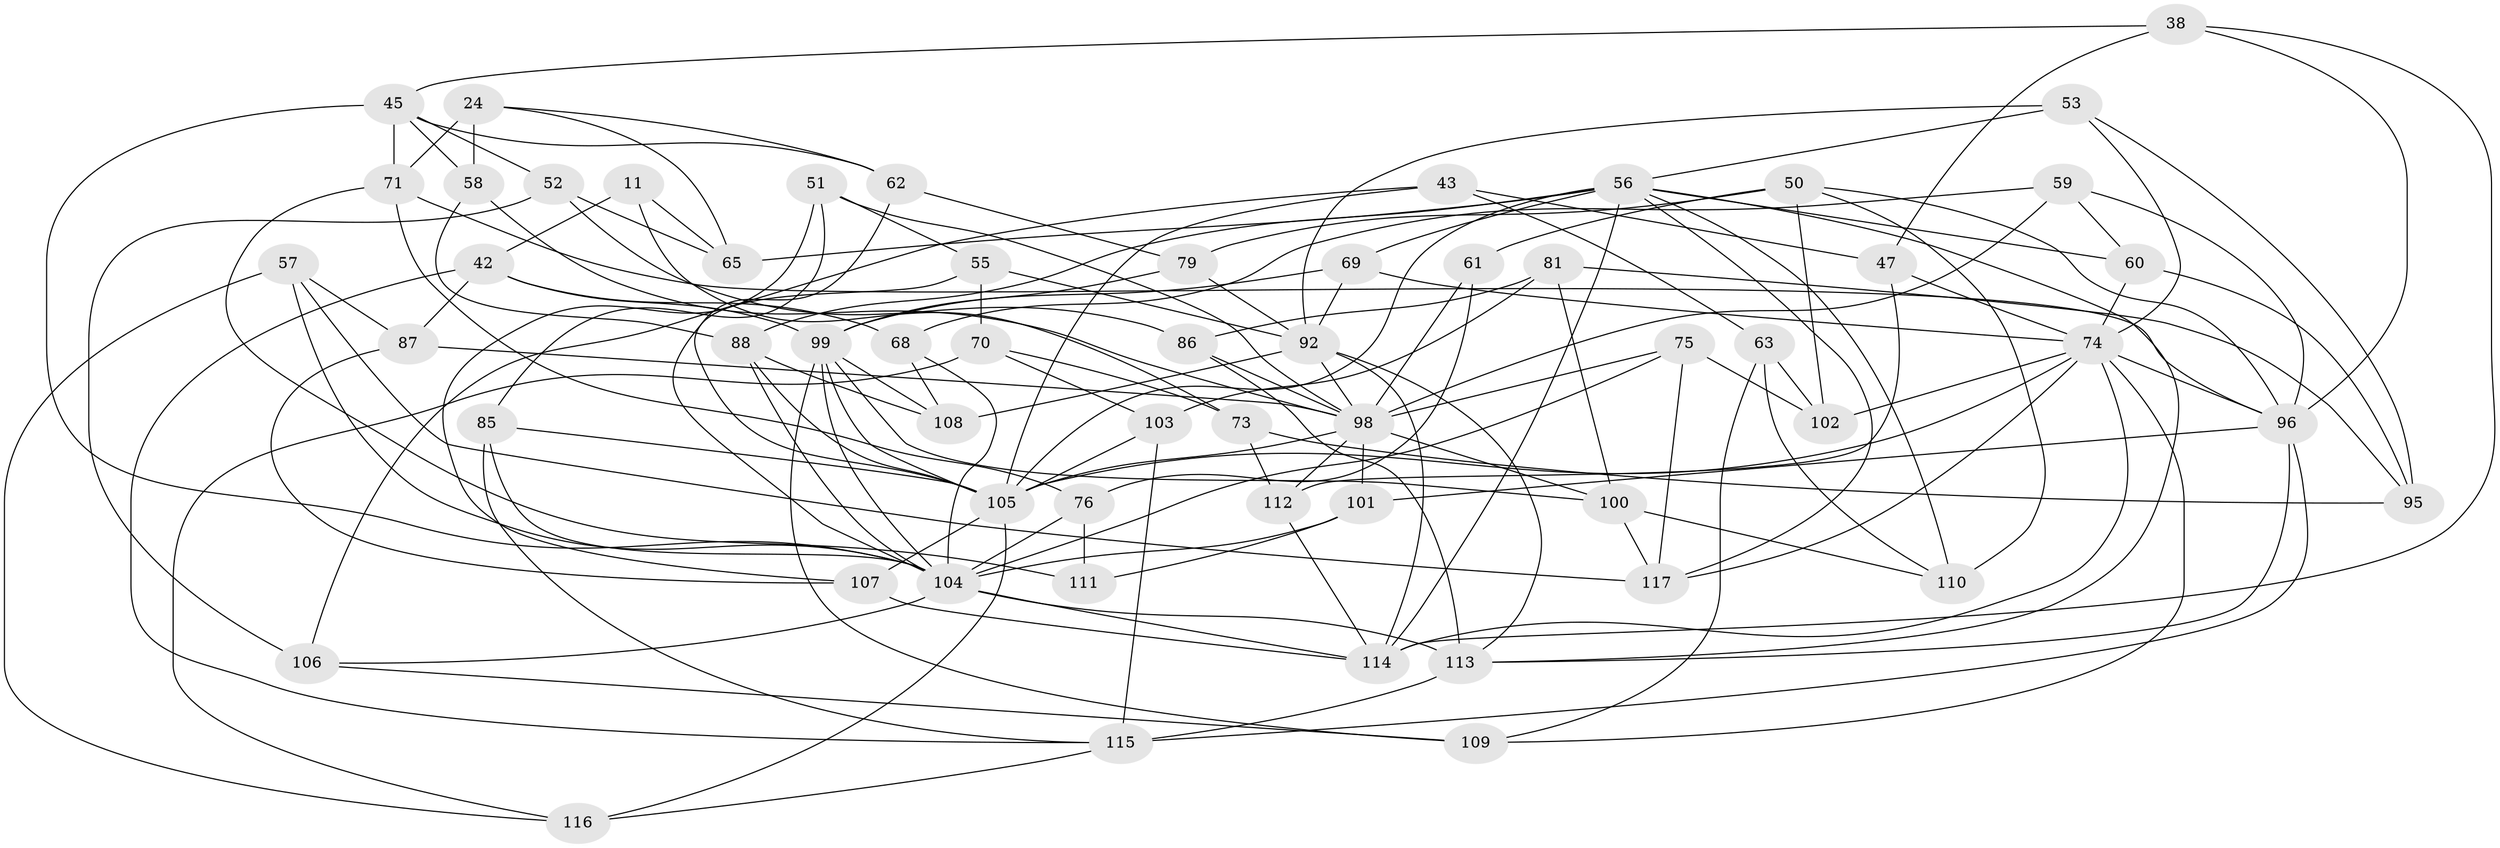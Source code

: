 // original degree distribution, {4: 1.0}
// Generated by graph-tools (version 1.1) at 2025/03/03/04/25 22:03:09]
// undirected, 58 vertices, 146 edges
graph export_dot {
graph [start="1"]
  node [color=gray90,style=filled];
  11;
  24 [super="+8"];
  38;
  42 [super="+10"];
  43;
  45 [super="+26+39"];
  47;
  50 [super="+21"];
  51;
  52;
  53;
  55;
  56 [super="+31+49+41+46"];
  57;
  58 [super="+54"];
  59;
  60;
  61;
  62;
  63;
  65;
  68;
  69;
  70;
  71 [super="+28"];
  73;
  74 [super="+27+44"];
  75;
  76 [super="+25"];
  79;
  81;
  85 [super="+19"];
  86;
  87;
  88 [super="+67"];
  92 [super="+33+34+78"];
  95;
  96 [super="+35+66"];
  98 [super="+9+20+72+97"];
  99 [super="+48"];
  100 [super="+90"];
  101;
  102;
  103;
  104 [super="+17+91"];
  105 [super="+77+83"];
  106;
  107 [super="+64"];
  108;
  109;
  110;
  111;
  112;
  113 [super="+6+84+82"];
  114 [super="+1+22+93"];
  115 [super="+4+36"];
  116;
  117 [super="+94"];
  11 -- 73;
  11 -- 65;
  11 -- 42 [weight=2];
  24 -- 62;
  24 -- 65;
  24 -- 58 [weight=2];
  24 -- 71 [weight=2];
  38 -- 96;
  38 -- 47;
  38 -- 114;
  38 -- 45;
  42 -- 68;
  42 -- 87;
  42 -- 115;
  42 -- 99;
  43 -- 63;
  43 -- 47;
  43 -- 106;
  43 -- 105;
  45 -- 62;
  45 -- 104 [weight=3];
  45 -- 58;
  45 -- 52;
  45 -- 71;
  47 -- 112;
  47 -- 74;
  50 -- 61 [weight=2];
  50 -- 110;
  50 -- 102;
  50 -- 79;
  50 -- 96;
  51 -- 55;
  51 -- 85;
  51 -- 98;
  51 -- 107;
  52 -- 65;
  52 -- 106;
  52 -- 86;
  53 -- 95;
  53 -- 92;
  53 -- 74;
  53 -- 56;
  55 -- 70;
  55 -- 92;
  55 -- 104;
  56 -- 88;
  56 -- 110;
  56 -- 65;
  56 -- 114 [weight=2];
  56 -- 69;
  56 -- 105 [weight=2];
  56 -- 60;
  56 -- 113;
  56 -- 117;
  57 -- 87;
  57 -- 116;
  57 -- 104;
  57 -- 117;
  58 -- 88;
  58 -- 98 [weight=2];
  59 -- 60;
  59 -- 68;
  59 -- 98;
  59 -- 96;
  60 -- 74;
  60 -- 95;
  61 -- 76;
  61 -- 98;
  62 -- 79;
  62 -- 105;
  63 -- 110;
  63 -- 109;
  63 -- 102;
  68 -- 108;
  68 -- 104;
  69 -- 99;
  69 -- 74;
  69 -- 92;
  70 -- 116;
  70 -- 103;
  70 -- 73;
  71 -- 76;
  71 -- 111;
  71 -- 96;
  73 -- 112;
  73 -- 95;
  74 -- 114 [weight=2];
  74 -- 105;
  74 -- 117 [weight=2];
  74 -- 102;
  74 -- 109;
  74 -- 96;
  75 -- 102;
  75 -- 98;
  75 -- 104;
  75 -- 117;
  76 -- 111 [weight=2];
  76 -- 104 [weight=2];
  79 -- 99;
  79 -- 92;
  81 -- 103;
  81 -- 100;
  81 -- 86;
  81 -- 95;
  85 -- 104;
  85 -- 115 [weight=2];
  85 -- 105 [weight=2];
  86 -- 98;
  86 -- 113;
  87 -- 107;
  87 -- 98;
  88 -- 105 [weight=2];
  88 -- 108;
  88 -- 104;
  92 -- 113;
  92 -- 114 [weight=2];
  92 -- 98 [weight=2];
  92 -- 108;
  96 -- 101;
  96 -- 113;
  96 -- 115;
  98 -- 100 [weight=2];
  98 -- 105 [weight=4];
  98 -- 112;
  98 -- 101;
  99 -- 108;
  99 -- 105;
  99 -- 100;
  99 -- 104;
  99 -- 109;
  100 -- 110;
  100 -- 117;
  101 -- 111;
  101 -- 104;
  103 -- 115;
  103 -- 105;
  104 -- 113 [weight=4];
  104 -- 106;
  104 -- 114 [weight=2];
  105 -- 116;
  105 -- 107 [weight=2];
  106 -- 109;
  107 -- 114 [weight=2];
  112 -- 114;
  113 -- 115 [weight=2];
  115 -- 116;
}
